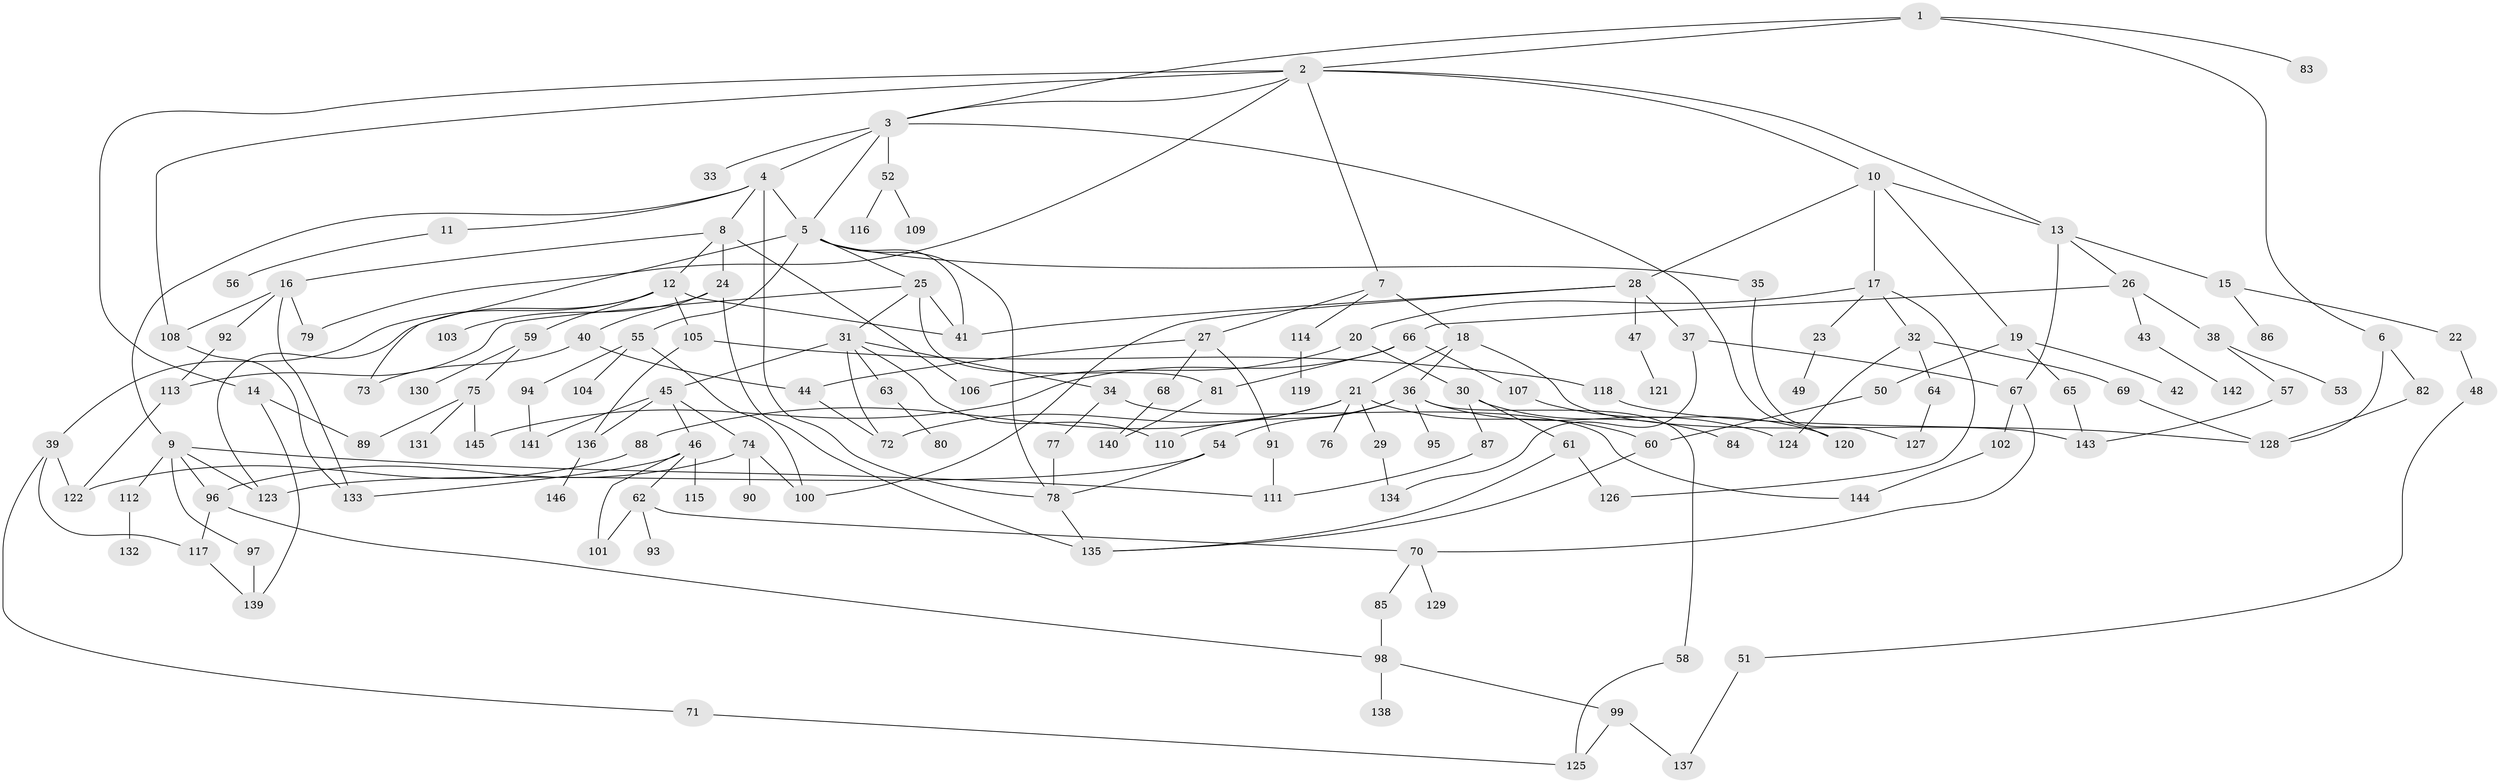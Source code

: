 // coarse degree distribution, {7: 0.023255813953488372, 3: 0.11627906976744186, 1: 0.4186046511627907, 9: 0.023255813953488372, 2: 0.16279069767441862, 4: 0.13953488372093023, 8: 0.023255813953488372, 5: 0.023255813953488372, 10: 0.023255813953488372, 13: 0.023255813953488372, 11: 0.023255813953488372}
// Generated by graph-tools (version 1.1) at 2025/44/03/04/25 21:44:55]
// undirected, 146 vertices, 205 edges
graph export_dot {
graph [start="1"]
  node [color=gray90,style=filled];
  1;
  2;
  3;
  4;
  5;
  6;
  7;
  8;
  9;
  10;
  11;
  12;
  13;
  14;
  15;
  16;
  17;
  18;
  19;
  20;
  21;
  22;
  23;
  24;
  25;
  26;
  27;
  28;
  29;
  30;
  31;
  32;
  33;
  34;
  35;
  36;
  37;
  38;
  39;
  40;
  41;
  42;
  43;
  44;
  45;
  46;
  47;
  48;
  49;
  50;
  51;
  52;
  53;
  54;
  55;
  56;
  57;
  58;
  59;
  60;
  61;
  62;
  63;
  64;
  65;
  66;
  67;
  68;
  69;
  70;
  71;
  72;
  73;
  74;
  75;
  76;
  77;
  78;
  79;
  80;
  81;
  82;
  83;
  84;
  85;
  86;
  87;
  88;
  89;
  90;
  91;
  92;
  93;
  94;
  95;
  96;
  97;
  98;
  99;
  100;
  101;
  102;
  103;
  104;
  105;
  106;
  107;
  108;
  109;
  110;
  111;
  112;
  113;
  114;
  115;
  116;
  117;
  118;
  119;
  120;
  121;
  122;
  123;
  124;
  125;
  126;
  127;
  128;
  129;
  130;
  131;
  132;
  133;
  134;
  135;
  136;
  137;
  138;
  139;
  140;
  141;
  142;
  143;
  144;
  145;
  146;
  1 -- 2;
  1 -- 6;
  1 -- 83;
  1 -- 3;
  2 -- 3;
  2 -- 7;
  2 -- 10;
  2 -- 13;
  2 -- 14;
  2 -- 79;
  2 -- 108;
  3 -- 4;
  3 -- 33;
  3 -- 52;
  3 -- 120;
  3 -- 5;
  4 -- 5;
  4 -- 8;
  4 -- 9;
  4 -- 11;
  4 -- 78;
  5 -- 25;
  5 -- 35;
  5 -- 55;
  5 -- 73;
  5 -- 78;
  5 -- 41;
  6 -- 82;
  6 -- 128;
  7 -- 18;
  7 -- 27;
  7 -- 114;
  8 -- 12;
  8 -- 16;
  8 -- 24;
  8 -- 106;
  9 -- 96;
  9 -- 97;
  9 -- 112;
  9 -- 111;
  9 -- 123;
  10 -- 17;
  10 -- 19;
  10 -- 28;
  10 -- 13;
  11 -- 56;
  12 -- 39;
  12 -- 41;
  12 -- 59;
  12 -- 105;
  12 -- 123;
  13 -- 15;
  13 -- 26;
  13 -- 67;
  14 -- 89;
  14 -- 139;
  15 -- 22;
  15 -- 86;
  16 -- 92;
  16 -- 108;
  16 -- 133;
  16 -- 79;
  17 -- 20;
  17 -- 23;
  17 -- 32;
  17 -- 126;
  18 -- 21;
  18 -- 36;
  18 -- 143;
  19 -- 42;
  19 -- 50;
  19 -- 65;
  20 -- 30;
  20 -- 106;
  21 -- 29;
  21 -- 60;
  21 -- 72;
  21 -- 76;
  21 -- 88;
  22 -- 48;
  23 -- 49;
  24 -- 40;
  24 -- 103;
  24 -- 135;
  25 -- 31;
  25 -- 113;
  25 -- 81;
  25 -- 41;
  26 -- 38;
  26 -- 43;
  26 -- 66;
  27 -- 44;
  27 -- 68;
  27 -- 91;
  28 -- 37;
  28 -- 47;
  28 -- 100;
  28 -- 41;
  29 -- 134;
  30 -- 61;
  30 -- 84;
  30 -- 87;
  31 -- 34;
  31 -- 45;
  31 -- 63;
  31 -- 72;
  31 -- 110;
  32 -- 64;
  32 -- 69;
  32 -- 124;
  34 -- 77;
  34 -- 144;
  35 -- 127;
  36 -- 54;
  36 -- 58;
  36 -- 95;
  36 -- 110;
  36 -- 124;
  37 -- 134;
  37 -- 67;
  38 -- 53;
  38 -- 57;
  39 -- 71;
  39 -- 117;
  39 -- 122;
  40 -- 73;
  40 -- 44;
  43 -- 142;
  44 -- 72;
  45 -- 46;
  45 -- 74;
  45 -- 136;
  45 -- 141;
  46 -- 62;
  46 -- 101;
  46 -- 115;
  46 -- 133;
  47 -- 121;
  48 -- 51;
  50 -- 60;
  51 -- 137;
  52 -- 109;
  52 -- 116;
  54 -- 123;
  54 -- 78;
  55 -- 94;
  55 -- 100;
  55 -- 104;
  57 -- 143;
  58 -- 125;
  59 -- 75;
  59 -- 130;
  60 -- 135;
  61 -- 126;
  61 -- 135;
  62 -- 70;
  62 -- 93;
  62 -- 101;
  63 -- 80;
  64 -- 127;
  65 -- 143;
  66 -- 81;
  66 -- 107;
  66 -- 145;
  67 -- 102;
  67 -- 70;
  68 -- 140;
  69 -- 128;
  70 -- 85;
  70 -- 129;
  71 -- 125;
  74 -- 90;
  74 -- 96;
  74 -- 100;
  75 -- 131;
  75 -- 89;
  75 -- 145;
  77 -- 78;
  78 -- 135;
  81 -- 140;
  82 -- 128;
  85 -- 98;
  87 -- 111;
  88 -- 122;
  91 -- 111;
  92 -- 113;
  94 -- 141;
  96 -- 117;
  96 -- 98;
  97 -- 139;
  98 -- 99;
  98 -- 138;
  99 -- 137;
  99 -- 125;
  102 -- 144;
  105 -- 118;
  105 -- 136;
  107 -- 120;
  108 -- 133;
  112 -- 132;
  113 -- 122;
  114 -- 119;
  117 -- 139;
  118 -- 128;
  136 -- 146;
}
